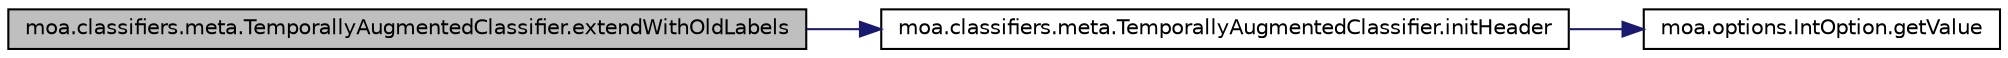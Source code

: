 digraph G
{
  edge [fontname="Helvetica",fontsize="10",labelfontname="Helvetica",labelfontsize="10"];
  node [fontname="Helvetica",fontsize="10",shape=record];
  rankdir=LR;
  Node1 [label="moa.classifiers.meta.TemporallyAugmentedClassifier.extendWithOldLabels",height=0.2,width=0.4,color="black", fillcolor="grey75", style="filled" fontcolor="black"];
  Node1 -> Node2 [color="midnightblue",fontsize="10",style="solid",fontname="Helvetica"];
  Node2 [label="moa.classifiers.meta.TemporallyAugmentedClassifier.initHeader",height=0.2,width=0.4,color="black", fillcolor="white", style="filled",URL="$classmoa_1_1classifiers_1_1meta_1_1TemporallyAugmentedClassifier.html#aed84104af8bf7825863d64e91a385a34"];
  Node2 -> Node3 [color="midnightblue",fontsize="10",style="solid",fontname="Helvetica"];
  Node3 [label="moa.options.IntOption.getValue",height=0.2,width=0.4,color="black", fillcolor="white", style="filled",URL="$classmoa_1_1options_1_1IntOption.html#affae8787274b44ab7616d46b8d6c831a"];
}
